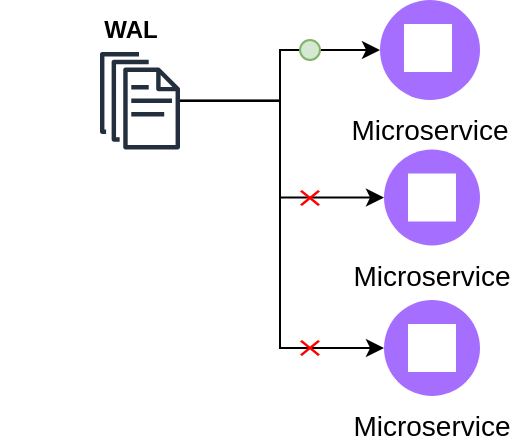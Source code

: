 <mxfile version="24.8.8">
  <diagram name="Page-1" id="SlMwfDkxdvo32fapTYEo">
    <mxGraphModel grid="0" page="1" gridSize="10" guides="1" tooltips="1" connect="1" arrows="1" fold="1" pageScale="1" pageWidth="850" pageHeight="1100" background="none" math="0" shadow="0">
      <root>
        <mxCell id="0" />
        <mxCell id="1" parent="0" />
        <mxCell id="wRr7XhDHNog7GqjkIobH-5" value="Microservice" style="shape=ellipse;fillColor=#A56EFF;aspect=fixed;resizable=1;labelPosition=center;verticalLabelPosition=bottom;align=center;verticalAlign=top;strokeColor=none;fontSize=14;" vertex="1" parent="1">
          <mxGeometry x="330" y="510" width="50" height="50" as="geometry" />
        </mxCell>
        <mxCell id="wRr7XhDHNog7GqjkIobH-6" value="" style="fillColor=#ffffff;strokeColor=none;dashed=0;outlineConnect=0;html=1;labelPosition=center;verticalLabelPosition=bottom;verticalAlign=top;part=1;movable=0;resizable=1;rotatable=0;shape=mxgraph.ibm_cloud.microservices--1" vertex="1" parent="wRr7XhDHNog7GqjkIobH-5">
          <mxGeometry width="24" height="24" relative="1" as="geometry">
            <mxPoint x="12" y="12" as="offset" />
          </mxGeometry>
        </mxCell>
        <mxCell id="wRr7XhDHNog7GqjkIobH-7" value="" style="shape=image;verticalLabelPosition=bottom;labelBackgroundColor=default;verticalAlign=top;aspect=fixed;imageAspect=0;image=https://static.thenounproject.com/png/7392362-512.png;" vertex="1" parent="1">
          <mxGeometry x="140" y="536" width="52" height="52" as="geometry" />
        </mxCell>
        <mxCell id="wRr7XhDHNog7GqjkIobH-18" value="" style="edgeStyle=elbowEdgeStyle;elbow=horizontal;endArrow=classic;html=1;curved=0;rounded=0;endSize=8;startSize=8;" edge="1" parent="1" target="wRr7XhDHNog7GqjkIobH-17">
          <mxGeometry width="50" height="50" relative="1" as="geometry">
            <mxPoint x="198" y="560" as="sourcePoint" />
            <mxPoint x="358" y="560" as="targetPoint" />
          </mxGeometry>
        </mxCell>
        <mxCell id="wRr7XhDHNog7GqjkIobH-26" style="edgeStyle=orthogonalEdgeStyle;rounded=0;orthogonalLoop=1;jettySize=auto;html=1;entryX=0;entryY=0.5;entryDx=0;entryDy=0;" edge="1" parent="1" source="wRr7XhDHNog7GqjkIobH-17" target="wRr7XhDHNog7GqjkIobH-24">
          <mxGeometry relative="1" as="geometry">
            <mxPoint x="280" y="700" as="targetPoint" />
            <Array as="points">
              <mxPoint x="280" y="560" />
              <mxPoint x="280" y="684" />
            </Array>
          </mxGeometry>
        </mxCell>
        <mxCell id="wRr7XhDHNog7GqjkIobH-27" style="edgeStyle=orthogonalEdgeStyle;rounded=0;orthogonalLoop=1;jettySize=auto;html=1;entryX=0;entryY=0.5;entryDx=0;entryDy=0;" edge="1" parent="1" source="wRr7XhDHNog7GqjkIobH-17" target="wRr7XhDHNog7GqjkIobH-5">
          <mxGeometry relative="1" as="geometry" />
        </mxCell>
        <mxCell id="wRr7XhDHNog7GqjkIobH-28" style="edgeStyle=orthogonalEdgeStyle;rounded=0;orthogonalLoop=1;jettySize=auto;html=1;entryX=0;entryY=0.5;entryDx=0;entryDy=0;" edge="1" parent="1" source="wRr7XhDHNog7GqjkIobH-17" target="wRr7XhDHNog7GqjkIobH-20">
          <mxGeometry relative="1" as="geometry">
            <Array as="points">
              <mxPoint x="280" y="560" />
              <mxPoint x="280" y="609" />
            </Array>
          </mxGeometry>
        </mxCell>
        <mxCell id="wRr7XhDHNog7GqjkIobH-17" value="" style="sketch=0;outlineConnect=0;fontColor=#232F3E;gradientColor=none;fillColor=#232F3D;strokeColor=none;dashed=0;verticalLabelPosition=bottom;verticalAlign=top;align=center;html=1;fontSize=12;fontStyle=0;aspect=fixed;pointerEvents=1;shape=mxgraph.aws4.documents;" vertex="1" parent="1">
          <mxGeometry x="190" y="536" width="40" height="48.75" as="geometry" />
        </mxCell>
        <mxCell id="wRr7XhDHNog7GqjkIobH-19" value="WAL" style="text;html=1;align=center;verticalAlign=middle;resizable=0;points=[];autosize=1;strokeColor=none;fillColor=none;fontStyle=1" vertex="1" parent="1">
          <mxGeometry x="180" y="510" width="50" height="30" as="geometry" />
        </mxCell>
        <mxCell id="wRr7XhDHNog7GqjkIobH-20" value="Microservice" style="shape=ellipse;fillColor=#A56EFF;aspect=fixed;resizable=0;labelPosition=center;verticalLabelPosition=bottom;align=center;verticalAlign=top;strokeColor=none;fontSize=14;" vertex="1" parent="1">
          <mxGeometry x="332" y="584.75" width="48" height="48" as="geometry" />
        </mxCell>
        <mxCell id="wRr7XhDHNog7GqjkIobH-21" value="" style="fillColor=#ffffff;strokeColor=none;dashed=0;outlineConnect=0;html=1;labelPosition=center;verticalLabelPosition=bottom;verticalAlign=top;part=1;movable=0;resizable=0;rotatable=0;shape=mxgraph.ibm_cloud.microservices--1" vertex="1" parent="wRr7XhDHNog7GqjkIobH-20">
          <mxGeometry width="24" height="24" relative="1" as="geometry">
            <mxPoint x="12" y="12" as="offset" />
          </mxGeometry>
        </mxCell>
        <mxCell id="wRr7XhDHNog7GqjkIobH-24" value="Microservice" style="shape=ellipse;fillColor=#A56EFF;aspect=fixed;resizable=0;labelPosition=center;verticalLabelPosition=bottom;align=center;verticalAlign=top;strokeColor=none;fontSize=14;" vertex="1" parent="1">
          <mxGeometry x="332" y="660" width="48" height="48" as="geometry" />
        </mxCell>
        <mxCell id="wRr7XhDHNog7GqjkIobH-25" value="" style="fillColor=#ffffff;strokeColor=none;dashed=0;outlineConnect=0;html=1;labelPosition=center;verticalLabelPosition=bottom;verticalAlign=top;part=1;movable=0;resizable=0;rotatable=0;shape=mxgraph.ibm_cloud.microservices--1" vertex="1" parent="wRr7XhDHNog7GqjkIobH-24">
          <mxGeometry width="24" height="24" relative="1" as="geometry">
            <mxPoint x="12" y="12" as="offset" />
          </mxGeometry>
        </mxCell>
        <mxCell id="wRr7XhDHNog7GqjkIobH-29" value="" style="shape=ellipse;html=1;dashed=0;whiteSpace=wrap;aspect=fixed;perimeter=ellipsePerimeter;fillColor=#d5e8d4;strokeColor=#82b366;" vertex="1" parent="1">
          <mxGeometry x="290" y="530" width="10" height="10" as="geometry" />
        </mxCell>
        <mxCell id="wRr7XhDHNog7GqjkIobH-34" value="" style="shape=mxgraph.mockup.markup.redX;fillColor=#ff0000;html=1;shadow=0;whiteSpace=wrap;strokeColor=none;" vertex="1" parent="1">
          <mxGeometry x="290" y="605" width="10" height="8" as="geometry" />
        </mxCell>
        <mxCell id="wRr7XhDHNog7GqjkIobH-35" value="" style="shape=mxgraph.mockup.markup.redX;fillColor=#ff0000;html=1;shadow=0;whiteSpace=wrap;strokeColor=none;" vertex="1" parent="1">
          <mxGeometry x="290" y="680" width="10" height="8" as="geometry" />
        </mxCell>
      </root>
    </mxGraphModel>
  </diagram>
</mxfile>
